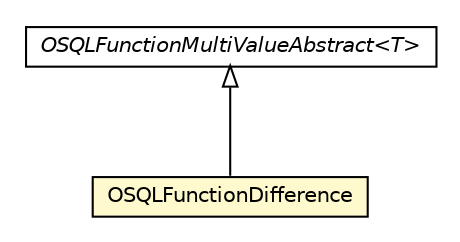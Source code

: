 #!/usr/local/bin/dot
#
# Class diagram 
# Generated by UMLGraph version R5_6-24-gf6e263 (http://www.umlgraph.org/)
#

digraph G {
	edge [fontname="Helvetica",fontsize=10,labelfontname="Helvetica",labelfontsize=10];
	node [fontname="Helvetica",fontsize=10,shape=plaintext];
	nodesep=0.25;
	ranksep=0.5;
	// com.orientechnologies.orient.core.sql.functions.coll.OSQLFunctionMultiValueAbstract<T>
	c6092646 [label=<<table title="com.orientechnologies.orient.core.sql.functions.coll.OSQLFunctionMultiValueAbstract" border="0" cellborder="1" cellspacing="0" cellpadding="2" port="p" href="./OSQLFunctionMultiValueAbstract.html">
		<tr><td><table border="0" cellspacing="0" cellpadding="1">
<tr><td align="center" balign="center"><font face="Helvetica-Oblique"> OSQLFunctionMultiValueAbstract&lt;T&gt; </font></td></tr>
		</table></td></tr>
		</table>>, URL="./OSQLFunctionMultiValueAbstract.html", fontname="Helvetica", fontcolor="black", fontsize=10.0];
	// com.orientechnologies.orient.core.sql.functions.coll.OSQLFunctionDifference
	c6092658 [label=<<table title="com.orientechnologies.orient.core.sql.functions.coll.OSQLFunctionDifference" border="0" cellborder="1" cellspacing="0" cellpadding="2" port="p" bgcolor="lemonChiffon" href="./OSQLFunctionDifference.html">
		<tr><td><table border="0" cellspacing="0" cellpadding="1">
<tr><td align="center" balign="center"> OSQLFunctionDifference </td></tr>
		</table></td></tr>
		</table>>, URL="./OSQLFunctionDifference.html", fontname="Helvetica", fontcolor="black", fontsize=10.0];
	//com.orientechnologies.orient.core.sql.functions.coll.OSQLFunctionDifference extends com.orientechnologies.orient.core.sql.functions.coll.OSQLFunctionMultiValueAbstract<java.util.Set<java.lang.Object>>
	c6092646:p -> c6092658:p [dir=back,arrowtail=empty];
}

